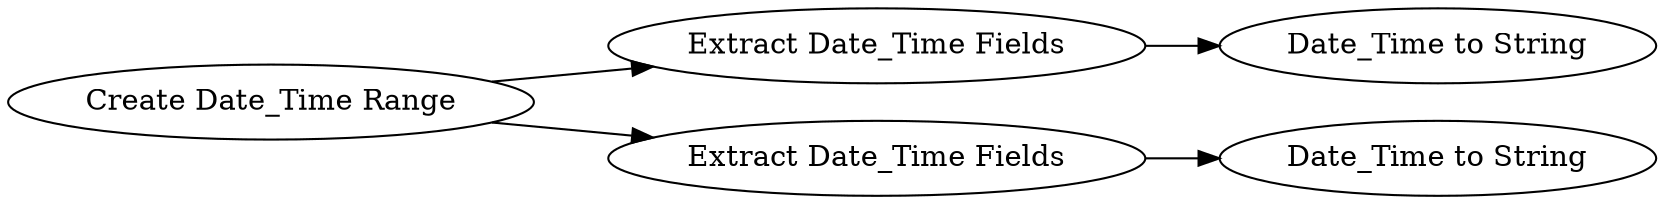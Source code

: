 digraph {
	1 [label="Create Date_Time Range"]
	2 [label="Extract Date_Time Fields"]
	3 [label="Date_Time to String"]
	4 [label="Extract Date_Time Fields"]
	5 [label="Date_Time to String"]
	1 -> 2
	1 -> 4
	2 -> 3
	4 -> 5
	rankdir=LR
}
